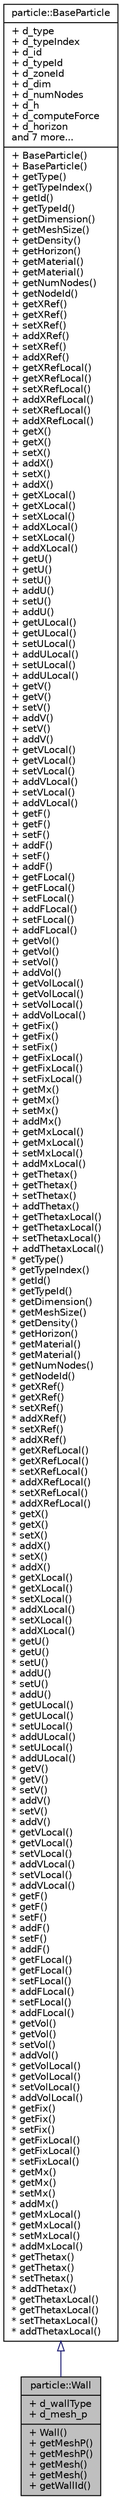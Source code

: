 digraph "particle::Wall"
{
  edge [fontname="Helvetica",fontsize="10",labelfontname="Helvetica",labelfontsize="10"];
  node [fontname="Helvetica",fontsize="10",shape=record];
  Node2 [label="{particle::Wall\n|+ d_wallType\l+ d_mesh_p\l|+ Wall()\l+ getMeshP()\l+ getMeshP()\l+ getMesh()\l+ getMesh()\l+ getWallId()\l}",height=0.2,width=0.4,color="black", fillcolor="grey75", style="filled", fontcolor="black"];
  Node3 -> Node2 [dir="back",color="midnightblue",fontsize="10",style="solid",arrowtail="onormal",fontname="Helvetica"];
  Node3 [label="{particle::BaseParticle\n|+ d_type\l+ d_typeIndex\l+ d_id\l+ d_typeId\l+ d_zoneId\l+ d_dim\l+ d_numNodes\l+ d_h\l+ d_computeForce\l+ d_horizon\land 7 more...\l|+ BaseParticle()\l+ BaseParticle()\l+ getType()\l+ getTypeIndex()\l+ getId()\l+ getTypeId()\l+ getDimension()\l+ getMeshSize()\l+ getDensity()\l+ getHorizon()\l+ getMaterial()\l+ getMaterial()\l+ getNumNodes()\l+ getNodeId()\l+ getXRef()\l+ getXRef()\l+ setXRef()\l+ addXRef()\l+ setXRef()\l+ addXRef()\l+ getXRefLocal()\l+ getXRefLocal()\l+ setXRefLocal()\l+ addXRefLocal()\l+ setXRefLocal()\l+ addXRefLocal()\l+ getX()\l+ getX()\l+ setX()\l+ addX()\l+ setX()\l+ addX()\l+ getXLocal()\l+ getXLocal()\l+ setXLocal()\l+ addXLocal()\l+ setXLocal()\l+ addXLocal()\l+ getU()\l+ getU()\l+ setU()\l+ addU()\l+ setU()\l+ addU()\l+ getULocal()\l+ getULocal()\l+ setULocal()\l+ addULocal()\l+ setULocal()\l+ addULocal()\l+ getV()\l+ getV()\l+ setV()\l+ addV()\l+ setV()\l+ addV()\l+ getVLocal()\l+ getVLocal()\l+ setVLocal()\l+ addVLocal()\l+ setVLocal()\l+ addVLocal()\l+ getF()\l+ getF()\l+ setF()\l+ addF()\l+ setF()\l+ addF()\l+ getFLocal()\l+ getFLocal()\l+ setFLocal()\l+ addFLocal()\l+ setFLocal()\l+ addFLocal()\l+ getVol()\l+ getVol()\l+ setVol()\l+ addVol()\l+ getVolLocal()\l+ getVolLocal()\l+ setVolLocal()\l+ addVolLocal()\l+ getFix()\l+ getFix()\l+ setFix()\l+ getFixLocal()\l+ getFixLocal()\l+ setFixLocal()\l+ getMx()\l+ getMx()\l+ setMx()\l+ addMx()\l+ getMxLocal()\l+ getMxLocal()\l+ setMxLocal()\l+ addMxLocal()\l+ getThetax()\l+ getThetax()\l+ setThetax()\l+ addThetax()\l+ getThetaxLocal()\l+ getThetaxLocal()\l+ setThetaxLocal()\l+ addThetaxLocal()\l* getType()\l* getTypeIndex()\l* getId()\l* getTypeId()\l* getDimension()\l* getMeshSize()\l* getDensity()\l* getHorizon()\l* getMaterial()\l* getMaterial()\l* getNumNodes()\l* getNodeId()\l* getXRef()\l* getXRef()\l* setXRef()\l* addXRef()\l* setXRef()\l* addXRef()\l* getXRefLocal()\l* getXRefLocal()\l* setXRefLocal()\l* addXRefLocal()\l* setXRefLocal()\l* addXRefLocal()\l* getX()\l* getX()\l* setX()\l* addX()\l* setX()\l* addX()\l* getXLocal()\l* getXLocal()\l* setXLocal()\l* addXLocal()\l* setXLocal()\l* addXLocal()\l* getU()\l* getU()\l* setU()\l* addU()\l* setU()\l* addU()\l* getULocal()\l* getULocal()\l* setULocal()\l* addULocal()\l* setULocal()\l* addULocal()\l* getV()\l* getV()\l* setV()\l* addV()\l* setV()\l* addV()\l* getVLocal()\l* getVLocal()\l* setVLocal()\l* addVLocal()\l* setVLocal()\l* addVLocal()\l* getF()\l* getF()\l* setF()\l* addF()\l* setF()\l* addF()\l* getFLocal()\l* getFLocal()\l* setFLocal()\l* addFLocal()\l* setFLocal()\l* addFLocal()\l* getVol()\l* getVol()\l* setVol()\l* addVol()\l* getVolLocal()\l* getVolLocal()\l* setVolLocal()\l* addVolLocal()\l* getFix()\l* getFix()\l* setFix()\l* getFixLocal()\l* getFixLocal()\l* setFixLocal()\l* getMx()\l* getMx()\l* setMx()\l* addMx()\l* getMxLocal()\l* getMxLocal()\l* setMxLocal()\l* addMxLocal()\l* getThetax()\l* getThetax()\l* setThetax()\l* addThetax()\l* getThetaxLocal()\l* getThetaxLocal()\l* setThetaxLocal()\l* addThetaxLocal()\l}",height=0.2,width=0.4,color="black", fillcolor="white", style="filled",URL="$classparticle_1_1BaseParticle.html",tooltip="A class to store particle geometry, nodal discretization, and methods. "];
}
